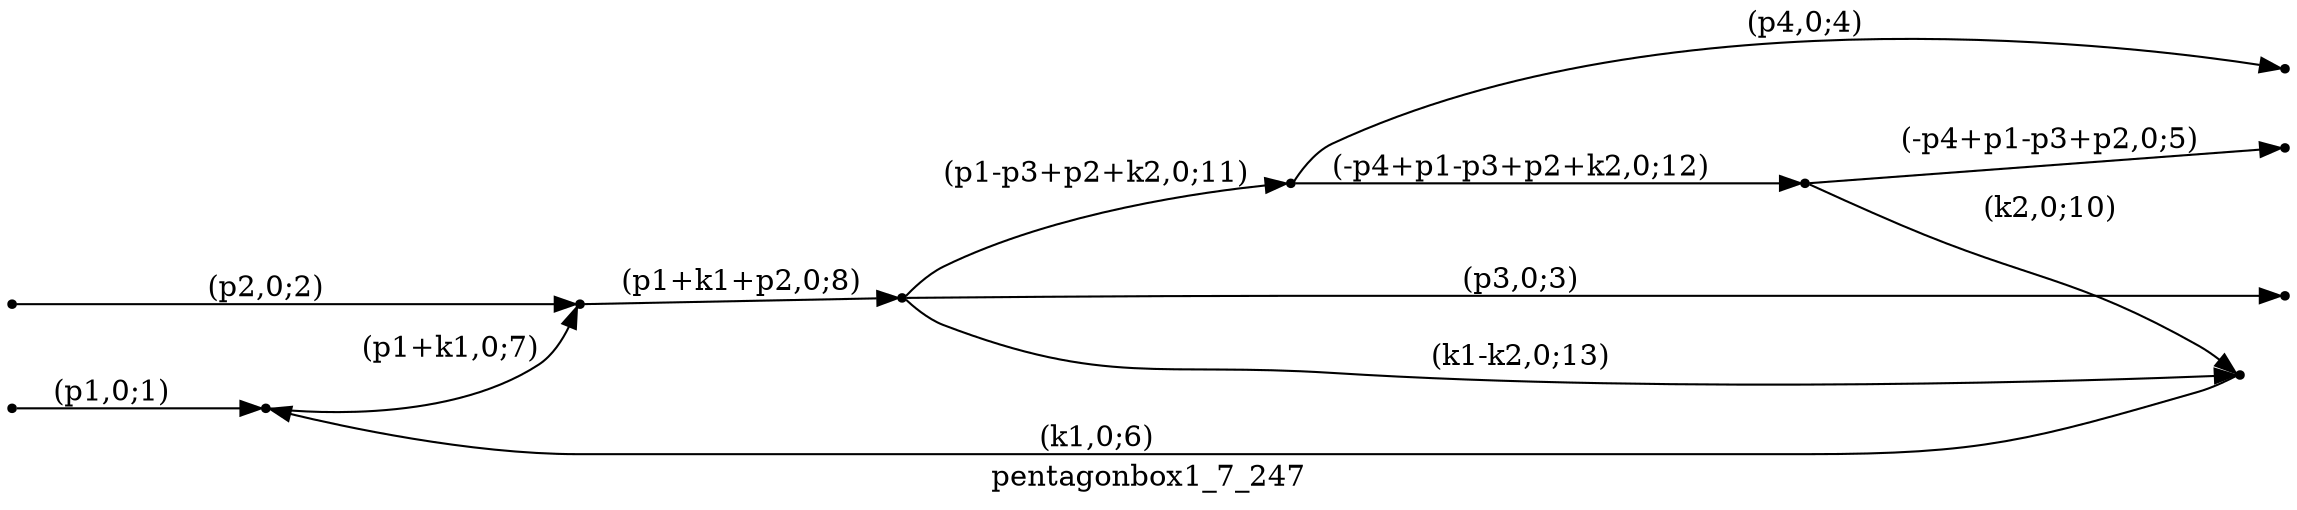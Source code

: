 digraph pentagonbox1_7_247 {
  label="pentagonbox1_7_247";
  rankdir="LR";
  subgraph edges {
    -1 -> 2 [label="(p1,0;1)"];
    -2 -> 3 [label="(p2,0;2)"];
    6 -> -3 [label="(p3,0;3)"];
    5 -> -4 [label="(p4,0;4)"];
    1 -> -5 [label="(-p4+p1-p3+p2,0;5)"];
    4 -> 2 [label="(k1,0;6)"];
    2 -> 3 [label="(p1+k1,0;7)"];
    3 -> 6 [label="(p1+k1+p2,0;8)"];
    1 -> 4 [label="(k2,0;10)"];
    6 -> 5 [label="(p1-p3+p2+k2,0;11)"];
    5 -> 1 [label="(-p4+p1-p3+p2+k2,0;12)"];
    6 -> 4 [label="(k1-k2,0;13)"];
  }
  subgraph incoming { rank="source"; -1; -2; }
  subgraph outgoing { rank="sink"; -3; -4; -5; }
-5 [shape=point];
-4 [shape=point];
-3 [shape=point];
-2 [shape=point];
-1 [shape=point];
1 [shape=point];
2 [shape=point];
3 [shape=point];
4 [shape=point];
5 [shape=point];
6 [shape=point];
}

